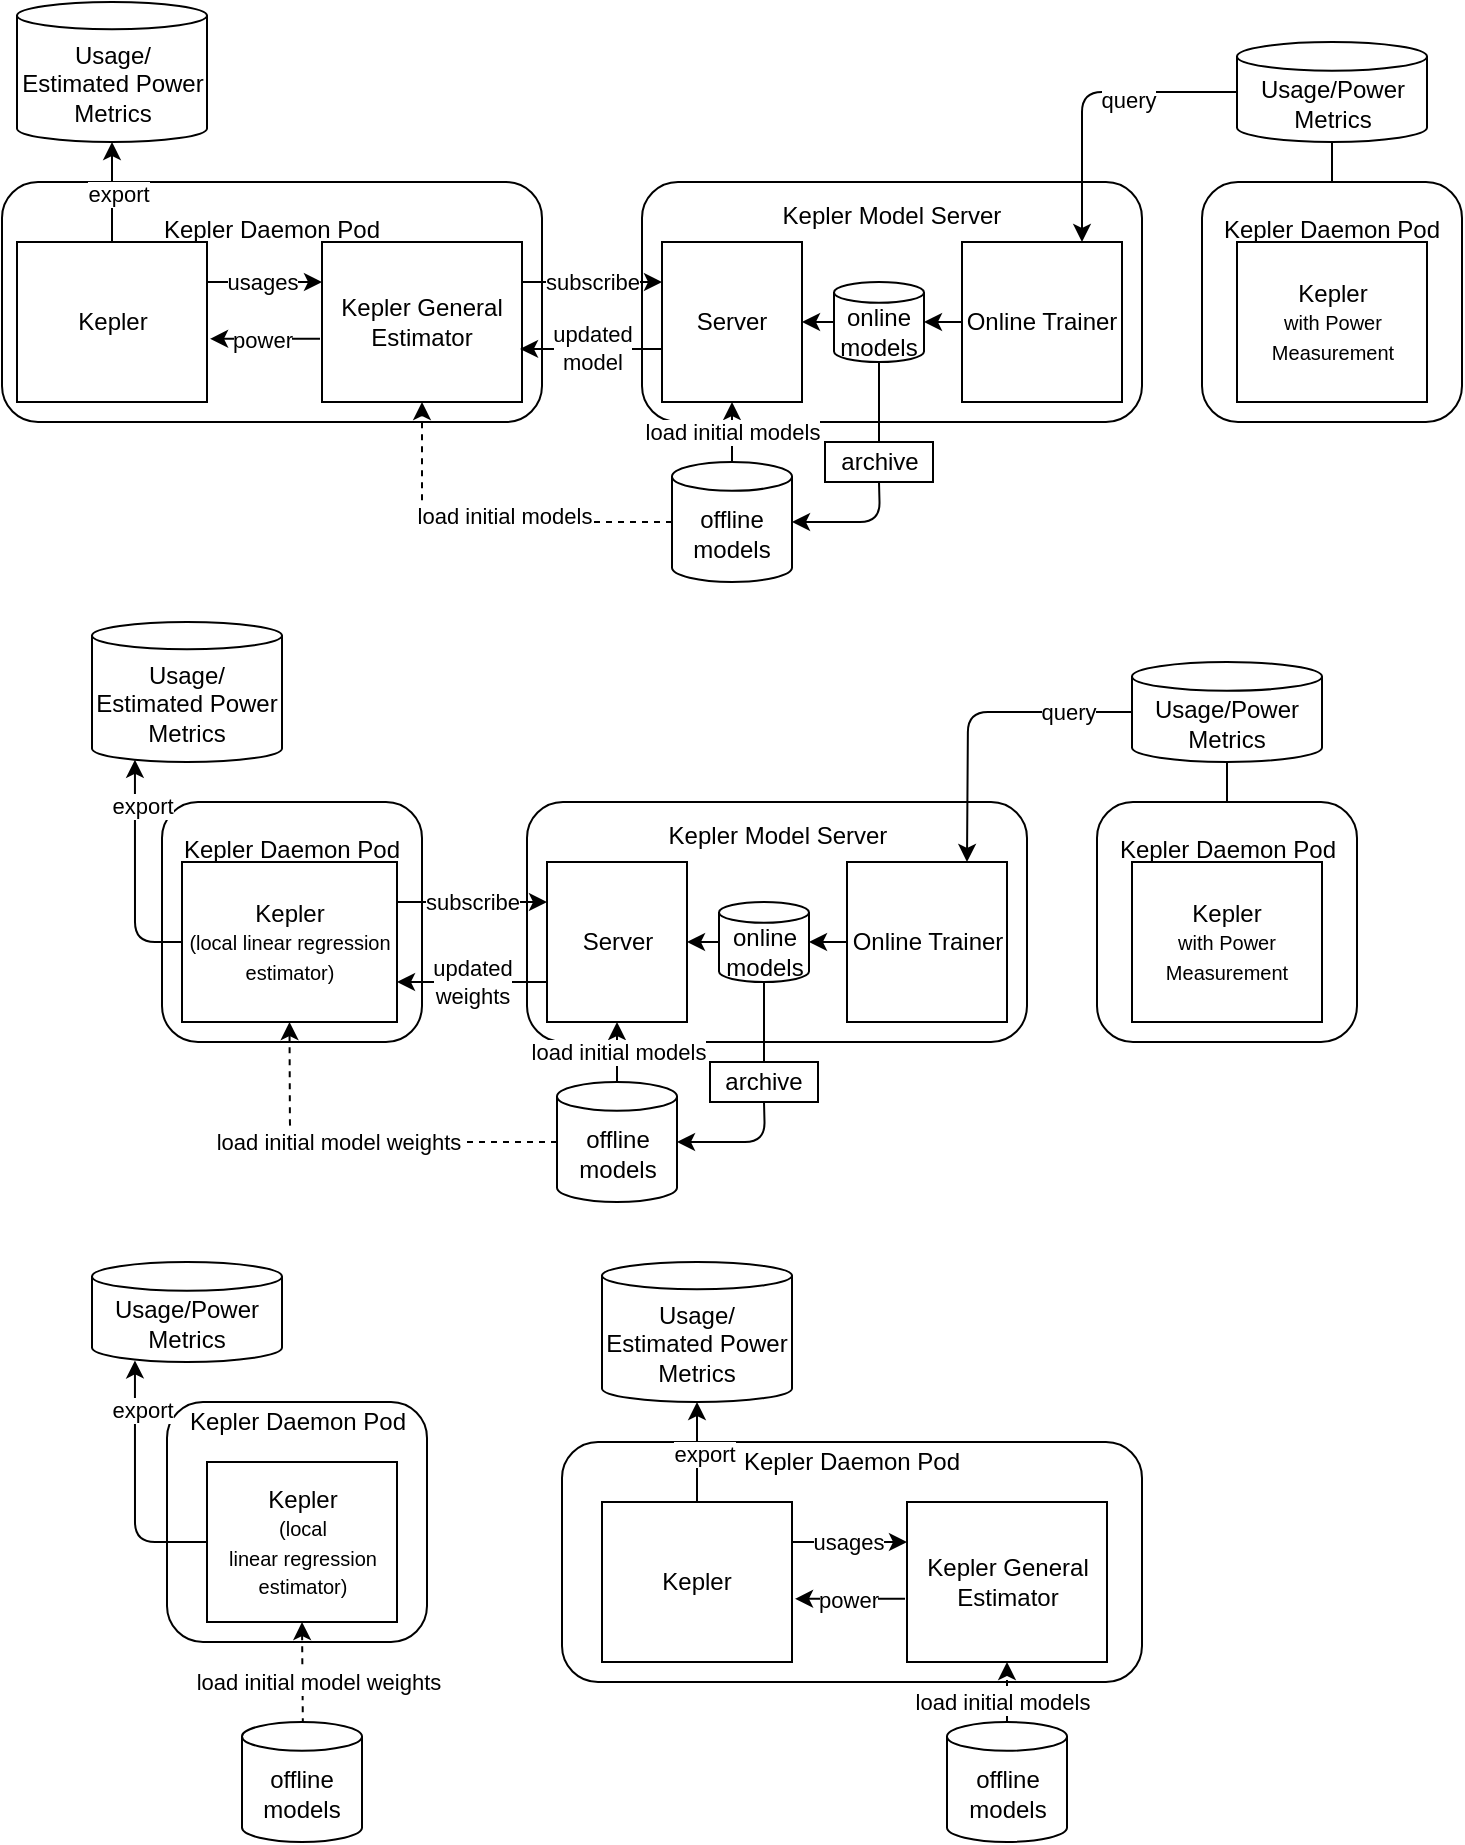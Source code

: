 <mxfile>
    <diagram id="2m4MUoa1miBkYlSpXScD" name="Page-1">
        <mxGraphModel dx="519" dy="698" grid="1" gridSize="10" guides="1" tooltips="1" connect="1" arrows="1" fold="1" page="1" pageScale="1" pageWidth="850" pageHeight="1100" math="0" shadow="0">
            <root>
                <mxCell id="0"/>
                <mxCell id="1" parent="0"/>
                <mxCell id="188" value="Kepler Daemon Pod&lt;br&gt;&lt;br&gt;&lt;br&gt;&lt;br&gt;&lt;br&gt;&lt;br&gt;&lt;br&gt;&lt;br&gt;" style="rounded=1;whiteSpace=wrap;html=1;" parent="1" vertex="1">
                    <mxGeometry x="390" y="730" width="290" height="120" as="geometry"/>
                </mxCell>
                <mxCell id="7" value="Kepler Model Server&lt;br&gt;&lt;br&gt;&lt;br&gt;&lt;br&gt;&lt;br&gt;&lt;br&gt;&lt;br&gt;" style="rounded=1;whiteSpace=wrap;html=1;" parent="1" vertex="1">
                    <mxGeometry x="430" y="100" width="250" height="120" as="geometry"/>
                </mxCell>
                <mxCell id="2" value="Kepler Daemon Pod&lt;br&gt;&lt;br&gt;&lt;br&gt;&lt;br&gt;&lt;br&gt;&lt;br&gt;" style="rounded=1;whiteSpace=wrap;html=1;" parent="1" vertex="1">
                    <mxGeometry x="110" y="100" width="270" height="120" as="geometry"/>
                </mxCell>
                <mxCell id="15" style="edgeStyle=none;html=1;exitX=0.5;exitY=1;exitDx=0;exitDy=0;startArrow=none;startFill=0;endArrow=classic;endFill=1;entryX=0.5;entryY=1;entryDx=0;entryDy=0;entryPerimeter=0;" parent="1" source="3" target="161" edge="1">
                    <mxGeometry relative="1" as="geometry"/>
                </mxCell>
                <mxCell id="48" value="export" style="edgeLabel;html=1;align=center;verticalAlign=middle;resizable=0;points=[];" parent="15" vertex="1" connectable="0">
                    <mxGeometry x="0.609" y="-3" relative="1" as="geometry">
                        <mxPoint as="offset"/>
                    </mxGeometry>
                </mxCell>
                <mxCell id="39" style="edgeStyle=none;html=1;exitX=1;exitY=0.25;exitDx=0;exitDy=0;entryX=0;entryY=0.25;entryDx=0;entryDy=0;startArrow=none;startFill=0;endArrow=classic;endFill=1;" parent="1" source="3" target="4" edge="1">
                    <mxGeometry relative="1" as="geometry"/>
                </mxCell>
                <mxCell id="41" value="usages" style="edgeLabel;html=1;align=center;verticalAlign=middle;resizable=0;points=[];" parent="39" vertex="1" connectable="0">
                    <mxGeometry x="0.131" y="2" relative="1" as="geometry">
                        <mxPoint x="-5" y="2" as="offset"/>
                    </mxGeometry>
                </mxCell>
                <mxCell id="3" value="Kepler" style="rounded=0;whiteSpace=wrap;html=1;" parent="1" vertex="1">
                    <mxGeometry x="117.5" y="130" width="95" height="80" as="geometry"/>
                </mxCell>
                <mxCell id="40" style="edgeStyle=none;html=1;exitX=-0.01;exitY=0.605;exitDx=0;exitDy=0;entryX=1.016;entryY=0.605;entryDx=0;entryDy=0;startArrow=none;startFill=0;endArrow=classic;endFill=1;exitPerimeter=0;entryPerimeter=0;" parent="1" source="4" target="3" edge="1">
                    <mxGeometry relative="1" as="geometry"/>
                </mxCell>
                <mxCell id="42" value="power" style="edgeLabel;html=1;align=center;verticalAlign=middle;resizable=0;points=[];" parent="40" vertex="1" connectable="0">
                    <mxGeometry x="-0.2" y="1" relative="1" as="geometry">
                        <mxPoint x="-7" y="-1" as="offset"/>
                    </mxGeometry>
                </mxCell>
                <mxCell id="43" value="subscribe" style="edgeStyle=none;html=1;exitX=1;exitY=0.25;exitDx=0;exitDy=0;entryX=0;entryY=0.25;entryDx=0;entryDy=0;startArrow=none;startFill=0;endArrow=classic;endFill=1;" parent="1" source="4" target="10" edge="1">
                    <mxGeometry relative="1" as="geometry"/>
                </mxCell>
                <mxCell id="4" value="Kepler General Estimator" style="rounded=0;whiteSpace=wrap;html=1;" parent="1" vertex="1">
                    <mxGeometry x="270" y="130" width="100" height="80" as="geometry"/>
                </mxCell>
                <mxCell id="17" style="edgeStyle=none;html=1;exitX=0;exitY=0.5;exitDx=0;exitDy=0;exitPerimeter=0;entryX=0.5;entryY=1;entryDx=0;entryDy=0;startArrow=none;startFill=0;endArrow=classic;endFill=1;dashed=1;" parent="1" source="9" target="4" edge="1">
                    <mxGeometry relative="1" as="geometry">
                        <Array as="points">
                            <mxPoint x="320" y="270"/>
                        </Array>
                    </mxGeometry>
                </mxCell>
                <mxCell id="49" value="load initial models" style="edgeLabel;html=1;align=center;verticalAlign=middle;resizable=0;points=[];" parent="17" vertex="1" connectable="0">
                    <mxGeometry x="-0.087" y="-3" relative="1" as="geometry">
                        <mxPoint as="offset"/>
                    </mxGeometry>
                </mxCell>
                <mxCell id="9" value="offline models" style="shape=cylinder3;whiteSpace=wrap;html=1;boundedLbl=1;backgroundOutline=1;size=7.2;" parent="1" vertex="1">
                    <mxGeometry x="445" y="240" width="60" height="60" as="geometry"/>
                </mxCell>
                <mxCell id="12" value="load initial models" style="edgeStyle=none;html=1;exitX=0.5;exitY=1;exitDx=0;exitDy=0;startArrow=classic;startFill=1;endArrow=none;endFill=0;" parent="1" source="10" target="9" edge="1">
                    <mxGeometry relative="1" as="geometry"/>
                </mxCell>
                <mxCell id="44" value="updated&lt;br&gt;model" style="edgeStyle=none;html=1;exitX=0;exitY=0.668;exitDx=0;exitDy=0;entryX=0.99;entryY=0.668;entryDx=0;entryDy=0;startArrow=none;startFill=0;endArrow=classic;endFill=1;entryPerimeter=0;exitPerimeter=0;" parent="1" source="10" target="4" edge="1">
                    <mxGeometry relative="1" as="geometry"/>
                </mxCell>
                <mxCell id="10" value="Server" style="rounded=0;whiteSpace=wrap;html=1;" parent="1" vertex="1">
                    <mxGeometry x="440" y="130" width="70" height="80" as="geometry"/>
                </mxCell>
                <mxCell id="75" style="edgeStyle=none;html=1;exitX=0;exitY=0.5;exitDx=0;exitDy=0;entryX=1;entryY=0.5;entryDx=0;entryDy=0;entryPerimeter=0;startArrow=none;startFill=0;endArrow=classic;endFill=1;" parent="1" source="11" target="74" edge="1">
                    <mxGeometry relative="1" as="geometry"/>
                </mxCell>
                <mxCell id="11" value="Online Trainer" style="rounded=0;whiteSpace=wrap;html=1;" parent="1" vertex="1">
                    <mxGeometry x="590" y="130" width="80" height="80" as="geometry"/>
                </mxCell>
                <mxCell id="16" style="edgeStyle=none;html=1;exitX=0;exitY=0.5;exitDx=0;exitDy=0;exitPerimeter=0;entryX=0.75;entryY=0;entryDx=0;entryDy=0;startArrow=none;startFill=0;endArrow=classic;endFill=1;" parent="1" source="165" target="11" edge="1">
                    <mxGeometry relative="1" as="geometry">
                        <mxPoint x="212.5" y="55" as="sourcePoint"/>
                        <Array as="points">
                            <mxPoint x="650" y="55"/>
                        </Array>
                    </mxGeometry>
                </mxCell>
                <mxCell id="47" value="query" style="edgeLabel;html=1;align=center;verticalAlign=middle;resizable=0;points=[];" parent="16" vertex="1" connectable="0">
                    <mxGeometry x="-0.281" y="4" relative="1" as="geometry">
                        <mxPoint as="offset"/>
                    </mxGeometry>
                </mxCell>
                <mxCell id="76" style="edgeStyle=none;html=1;exitX=0;exitY=0.5;exitDx=0;exitDy=0;exitPerimeter=0;startArrow=none;startFill=0;endArrow=classic;endFill=1;" parent="1" source="74" target="10" edge="1">
                    <mxGeometry relative="1" as="geometry"/>
                </mxCell>
                <mxCell id="103" style="edgeStyle=none;html=1;exitX=0.5;exitY=1;exitDx=0;exitDy=0;exitPerimeter=0;entryX=0.5;entryY=0;entryDx=0;entryDy=0;startArrow=none;startFill=0;endArrow=none;endFill=0;" parent="1" source="74" target="102" edge="1">
                    <mxGeometry relative="1" as="geometry"/>
                </mxCell>
                <mxCell id="74" value="online models" style="shape=cylinder3;whiteSpace=wrap;html=1;boundedLbl=1;backgroundOutline=1;size=5.2;" parent="1" vertex="1">
                    <mxGeometry x="526" y="150" width="45" height="40" as="geometry"/>
                </mxCell>
                <mxCell id="104" style="edgeStyle=none;html=1;exitX=0.5;exitY=1;exitDx=0;exitDy=0;entryX=1;entryY=0.5;entryDx=0;entryDy=0;entryPerimeter=0;startArrow=none;startFill=0;endArrow=classic;endFill=1;" parent="1" source="102" target="9" edge="1">
                    <mxGeometry relative="1" as="geometry">
                        <Array as="points">
                            <mxPoint x="549" y="270"/>
                        </Array>
                    </mxGeometry>
                </mxCell>
                <mxCell id="102" value="archive" style="rounded=0;whiteSpace=wrap;html=1;" parent="1" vertex="1">
                    <mxGeometry x="521.5" y="230" width="54" height="20" as="geometry"/>
                </mxCell>
                <mxCell id="105" value="Kepler Model Server&lt;br&gt;&lt;br&gt;&lt;br&gt;&lt;br&gt;&lt;br&gt;&lt;br&gt;&lt;br&gt;" style="rounded=1;whiteSpace=wrap;html=1;" parent="1" vertex="1">
                    <mxGeometry x="372.5" y="410" width="250" height="120" as="geometry"/>
                </mxCell>
                <mxCell id="106" value="Kepler Daemon Pod&lt;br&gt;&lt;br&gt;&lt;br&gt;&lt;br&gt;&lt;br&gt;&lt;br&gt;" style="rounded=1;whiteSpace=wrap;html=1;" parent="1" vertex="1">
                    <mxGeometry x="190" y="410" width="130" height="120" as="geometry"/>
                </mxCell>
                <mxCell id="107" style="edgeStyle=none;html=1;exitX=0;exitY=0.5;exitDx=0;exitDy=0;startArrow=none;startFill=0;endArrow=classic;endFill=1;entryX=0.226;entryY=0.984;entryDx=0;entryDy=0;entryPerimeter=0;" parent="1" source="111" target="126" edge="1">
                    <mxGeometry relative="1" as="geometry">
                        <Array as="points">
                            <mxPoint x="176.5" y="480"/>
                        </Array>
                    </mxGeometry>
                </mxCell>
                <mxCell id="108" value="export" style="edgeLabel;html=1;align=center;verticalAlign=middle;resizable=0;points=[];" parent="107" vertex="1" connectable="0">
                    <mxGeometry x="0.609" y="-3" relative="1" as="geometry">
                        <mxPoint as="offset"/>
                    </mxGeometry>
                </mxCell>
                <mxCell id="111" value="Kepler&lt;font style=&quot;font-size: 10px&quot;&gt;&lt;br&gt;&lt;font style=&quot;font-size: 10px&quot;&gt;(local linear regression estimator)&lt;/font&gt;&lt;/font&gt;" style="rounded=0;whiteSpace=wrap;html=1;" parent="1" vertex="1">
                    <mxGeometry x="200" y="440" width="107.5" height="80" as="geometry"/>
                </mxCell>
                <mxCell id="114" value="subscribe" style="edgeStyle=none;html=1;exitX=1;exitY=0.25;exitDx=0;exitDy=0;entryX=0;entryY=0.25;entryDx=0;entryDy=0;startArrow=none;startFill=0;endArrow=classic;endFill=1;" parent="1" source="111" target="121" edge="1">
                    <mxGeometry relative="1" as="geometry">
                        <mxPoint x="312.5" y="460" as="sourcePoint"/>
                    </mxGeometry>
                </mxCell>
                <mxCell id="116" style="edgeStyle=none;html=1;exitX=0;exitY=0.5;exitDx=0;exitDy=0;exitPerimeter=0;entryX=0.5;entryY=1;entryDx=0;entryDy=0;startArrow=none;startFill=0;endArrow=classic;endFill=1;dashed=1;" parent="1" source="118" target="111" edge="1">
                    <mxGeometry relative="1" as="geometry">
                        <Array as="points">
                            <mxPoint x="254" y="580"/>
                        </Array>
                    </mxGeometry>
                </mxCell>
                <mxCell id="117" value="load initial model weights" style="edgeLabel;html=1;align=center;verticalAlign=middle;resizable=0;points=[];" parent="116" vertex="1" connectable="0">
                    <mxGeometry x="-0.087" y="-3" relative="1" as="geometry">
                        <mxPoint x="-21" y="3" as="offset"/>
                    </mxGeometry>
                </mxCell>
                <mxCell id="118" value="offline models" style="shape=cylinder3;whiteSpace=wrap;html=1;boundedLbl=1;backgroundOutline=1;size=7.2;" parent="1" vertex="1">
                    <mxGeometry x="387.5" y="550" width="60" height="60" as="geometry"/>
                </mxCell>
                <mxCell id="119" value="load initial models" style="edgeStyle=none;html=1;exitX=0.5;exitY=1;exitDx=0;exitDy=0;startArrow=classic;startFill=1;endArrow=none;endFill=0;" parent="1" source="121" target="118" edge="1">
                    <mxGeometry relative="1" as="geometry"/>
                </mxCell>
                <mxCell id="120" value="updated&lt;br&gt;weights" style="edgeStyle=none;html=1;exitX=0;exitY=0.75;exitDx=0;exitDy=0;startArrow=none;startFill=0;endArrow=classic;endFill=1;entryX=1;entryY=0.75;entryDx=0;entryDy=0;" parent="1" source="121" target="111" edge="1">
                    <mxGeometry relative="1" as="geometry">
                        <mxPoint x="312.5" y="500" as="targetPoint"/>
                    </mxGeometry>
                </mxCell>
                <mxCell id="121" value="Server" style="rounded=0;whiteSpace=wrap;html=1;" parent="1" vertex="1">
                    <mxGeometry x="382.5" y="440" width="70" height="80" as="geometry"/>
                </mxCell>
                <mxCell id="122" style="edgeStyle=none;html=1;exitX=0;exitY=0.5;exitDx=0;exitDy=0;entryX=1;entryY=0.5;entryDx=0;entryDy=0;entryPerimeter=0;startArrow=none;startFill=0;endArrow=classic;endFill=1;" parent="1" source="123" target="129" edge="1">
                    <mxGeometry relative="1" as="geometry"/>
                </mxCell>
                <mxCell id="123" value="Online Trainer" style="rounded=0;whiteSpace=wrap;html=1;" parent="1" vertex="1">
                    <mxGeometry x="532.5" y="440" width="80" height="80" as="geometry"/>
                </mxCell>
                <mxCell id="124" style="edgeStyle=none;html=1;exitX=0;exitY=0.5;exitDx=0;exitDy=0;exitPerimeter=0;entryX=0.75;entryY=0;entryDx=0;entryDy=0;startArrow=none;startFill=0;endArrow=classic;endFill=1;" parent="1" source="159" target="123" edge="1">
                    <mxGeometry relative="1" as="geometry">
                        <Array as="points">
                            <mxPoint x="593" y="365"/>
                        </Array>
                    </mxGeometry>
                </mxCell>
                <mxCell id="125" value="query" style="edgeLabel;html=1;align=center;verticalAlign=middle;resizable=0;points=[];" parent="124" vertex="1" connectable="0">
                    <mxGeometry x="-0.281" y="4" relative="1" as="geometry">
                        <mxPoint x="24" y="-4" as="offset"/>
                    </mxGeometry>
                </mxCell>
                <mxCell id="126" value="Usage/&lt;br&gt;Estimated Power&lt;br&gt;Metrics" style="shape=cylinder3;whiteSpace=wrap;html=1;boundedLbl=1;backgroundOutline=1;size=6.8;" parent="1" vertex="1">
                    <mxGeometry x="155" y="320" width="95" height="70" as="geometry"/>
                </mxCell>
                <mxCell id="127" style="edgeStyle=none;html=1;exitX=0;exitY=0.5;exitDx=0;exitDy=0;exitPerimeter=0;startArrow=none;startFill=0;endArrow=classic;endFill=1;" parent="1" source="129" target="121" edge="1">
                    <mxGeometry relative="1" as="geometry"/>
                </mxCell>
                <mxCell id="128" style="edgeStyle=none;html=1;exitX=0.5;exitY=1;exitDx=0;exitDy=0;exitPerimeter=0;entryX=0.5;entryY=0;entryDx=0;entryDy=0;startArrow=none;startFill=0;endArrow=none;endFill=0;" parent="1" source="129" target="131" edge="1">
                    <mxGeometry relative="1" as="geometry"/>
                </mxCell>
                <mxCell id="129" value="online models" style="shape=cylinder3;whiteSpace=wrap;html=1;boundedLbl=1;backgroundOutline=1;size=5.2;" parent="1" vertex="1">
                    <mxGeometry x="468.5" y="460" width="45" height="40" as="geometry"/>
                </mxCell>
                <mxCell id="130" style="edgeStyle=none;html=1;exitX=0.5;exitY=1;exitDx=0;exitDy=0;entryX=1;entryY=0.5;entryDx=0;entryDy=0;entryPerimeter=0;startArrow=none;startFill=0;endArrow=classic;endFill=1;" parent="1" source="131" target="118" edge="1">
                    <mxGeometry relative="1" as="geometry">
                        <Array as="points">
                            <mxPoint x="491.5" y="580"/>
                        </Array>
                    </mxGeometry>
                </mxCell>
                <mxCell id="131" value="archive" style="rounded=0;whiteSpace=wrap;html=1;" parent="1" vertex="1">
                    <mxGeometry x="464" y="540" width="54" height="20" as="geometry"/>
                </mxCell>
                <mxCell id="134" value="Kepler Daemon Pod&lt;br&gt;&lt;br&gt;&lt;br&gt;&lt;br&gt;&lt;br&gt;&lt;br&gt;&lt;br&gt;&lt;br&gt;" style="rounded=1;whiteSpace=wrap;html=1;" parent="1" vertex="1">
                    <mxGeometry x="192.5" y="710" width="130" height="120" as="geometry"/>
                </mxCell>
                <mxCell id="135" style="edgeStyle=none;html=1;exitX=0;exitY=0.5;exitDx=0;exitDy=0;startArrow=none;startFill=0;endArrow=classic;endFill=1;entryX=0.226;entryY=0.984;entryDx=0;entryDy=0;entryPerimeter=0;" parent="1" source="137" target="149" edge="1">
                    <mxGeometry relative="1" as="geometry">
                        <Array as="points">
                            <mxPoint x="176.5" y="780"/>
                        </Array>
                    </mxGeometry>
                </mxCell>
                <mxCell id="136" value="export" style="edgeLabel;html=1;align=center;verticalAlign=middle;resizable=0;points=[];" parent="135" vertex="1" connectable="0">
                    <mxGeometry x="0.609" y="-3" relative="1" as="geometry">
                        <mxPoint as="offset"/>
                    </mxGeometry>
                </mxCell>
                <mxCell id="137" value="Kepler&lt;font style=&quot;font-size: 10px&quot;&gt;&lt;br&gt;(local &lt;br&gt;linear regression estimator)&lt;/font&gt;" style="rounded=0;whiteSpace=wrap;html=1;" parent="1" vertex="1">
                    <mxGeometry x="212.5" y="740" width="95" height="80" as="geometry"/>
                </mxCell>
                <mxCell id="139" style="edgeStyle=none;html=1;exitX=0.5;exitY=0;exitDx=0;exitDy=0;exitPerimeter=0;entryX=0.5;entryY=1;entryDx=0;entryDy=0;startArrow=none;startFill=0;endArrow=classic;endFill=1;dashed=1;" parent="1" source="141" target="137" edge="1">
                    <mxGeometry relative="1" as="geometry">
                        <Array as="points">
                            <mxPoint x="260.5" y="880"/>
                        </Array>
                    </mxGeometry>
                </mxCell>
                <mxCell id="140" value="load initial model weights" style="edgeLabel;html=1;align=center;verticalAlign=middle;resizable=0;points=[];" parent="139" vertex="1" connectable="0">
                    <mxGeometry x="-0.087" y="-3" relative="1" as="geometry">
                        <mxPoint x="4" y="-8" as="offset"/>
                    </mxGeometry>
                </mxCell>
                <mxCell id="141" value="offline models" style="shape=cylinder3;whiteSpace=wrap;html=1;boundedLbl=1;backgroundOutline=1;size=7.2;" parent="1" vertex="1">
                    <mxGeometry x="230" y="870" width="60" height="60" as="geometry"/>
                </mxCell>
                <mxCell id="149" value="Usage/Power&lt;br&gt;Metrics" style="shape=cylinder3;whiteSpace=wrap;html=1;boundedLbl=1;backgroundOutline=1;size=7.2;" parent="1" vertex="1">
                    <mxGeometry x="155" y="640" width="95" height="50" as="geometry"/>
                </mxCell>
                <mxCell id="160" style="edgeStyle=none;html=1;exitX=0.5;exitY=0;exitDx=0;exitDy=0;entryX=0.5;entryY=1;entryDx=0;entryDy=0;entryPerimeter=0;fontSize=10;startArrow=none;startFill=0;endArrow=none;endFill=0;" parent="1" source="157" target="159" edge="1">
                    <mxGeometry relative="1" as="geometry"/>
                </mxCell>
                <mxCell id="157" value="Kepler Daemon Pod&lt;br&gt;&lt;br&gt;&lt;br&gt;&lt;br&gt;&lt;br&gt;&lt;br&gt;" style="rounded=1;whiteSpace=wrap;html=1;" parent="1" vertex="1">
                    <mxGeometry x="657.5" y="410" width="130" height="120" as="geometry"/>
                </mxCell>
                <mxCell id="158" value="Kepler&lt;font style=&quot;font-size: 10px&quot;&gt;&lt;br&gt;&lt;font style=&quot;font-size: 10px&quot;&gt;with Power Measurement&lt;/font&gt;&lt;/font&gt;" style="rounded=0;whiteSpace=wrap;html=1;" parent="1" vertex="1">
                    <mxGeometry x="675" y="440" width="95" height="80" as="geometry"/>
                </mxCell>
                <mxCell id="159" value="Usage/Power&lt;br&gt;Metrics" style="shape=cylinder3;whiteSpace=wrap;html=1;boundedLbl=1;backgroundOutline=1;size=7.2;" parent="1" vertex="1">
                    <mxGeometry x="675" y="340" width="95" height="50" as="geometry"/>
                </mxCell>
                <mxCell id="161" value="Usage/&lt;br&gt;Estimated Power&lt;br&gt;Metrics" style="shape=cylinder3;whiteSpace=wrap;html=1;boundedLbl=1;backgroundOutline=1;size=6.8;" parent="1" vertex="1">
                    <mxGeometry x="117.5" y="10" width="95" height="70" as="geometry"/>
                </mxCell>
                <mxCell id="162" style="edgeStyle=none;html=1;exitX=0.5;exitY=0;exitDx=0;exitDy=0;entryX=0.5;entryY=1;entryDx=0;entryDy=0;entryPerimeter=0;fontSize=10;startArrow=none;startFill=0;endArrow=none;endFill=0;" parent="1" source="163" target="165" edge="1">
                    <mxGeometry relative="1" as="geometry"/>
                </mxCell>
                <mxCell id="163" value="Kepler Daemon Pod&lt;br&gt;&lt;br&gt;&lt;br&gt;&lt;br&gt;&lt;br&gt;&lt;br&gt;" style="rounded=1;whiteSpace=wrap;html=1;" parent="1" vertex="1">
                    <mxGeometry x="710" y="100" width="130" height="120" as="geometry"/>
                </mxCell>
                <mxCell id="164" value="Kepler&lt;font style=&quot;font-size: 10px&quot;&gt;&lt;br&gt;&lt;font style=&quot;font-size: 10px&quot;&gt;with Power Measurement&lt;/font&gt;&lt;/font&gt;" style="rounded=0;whiteSpace=wrap;html=1;" parent="1" vertex="1">
                    <mxGeometry x="727.5" y="130" width="95" height="80" as="geometry"/>
                </mxCell>
                <mxCell id="165" value="Usage/Power&lt;br&gt;Metrics" style="shape=cylinder3;whiteSpace=wrap;html=1;boundedLbl=1;backgroundOutline=1;size=7.2;" parent="1" vertex="1">
                    <mxGeometry x="727.5" y="30" width="95" height="50" as="geometry"/>
                </mxCell>
                <mxCell id="174" style="edgeStyle=none;html=1;exitX=0.5;exitY=1;exitDx=0;exitDy=0;startArrow=none;startFill=0;endArrow=classic;endFill=1;entryX=0.5;entryY=1;entryDx=0;entryDy=0;entryPerimeter=0;" parent="1" source="178" target="184" edge="1">
                    <mxGeometry relative="1" as="geometry"/>
                </mxCell>
                <mxCell id="175" value="export" style="edgeLabel;html=1;align=center;verticalAlign=middle;resizable=0;points=[];" parent="174" vertex="1" connectable="0">
                    <mxGeometry x="0.609" y="-3" relative="1" as="geometry">
                        <mxPoint as="offset"/>
                    </mxGeometry>
                </mxCell>
                <mxCell id="176" style="edgeStyle=none;html=1;exitX=1;exitY=0.25;exitDx=0;exitDy=0;entryX=0;entryY=0.25;entryDx=0;entryDy=0;startArrow=none;startFill=0;endArrow=classic;endFill=1;" parent="1" source="178" target="181" edge="1">
                    <mxGeometry relative="1" as="geometry"/>
                </mxCell>
                <mxCell id="177" value="usages" style="edgeLabel;html=1;align=center;verticalAlign=middle;resizable=0;points=[];" parent="176" vertex="1" connectable="0">
                    <mxGeometry x="0.131" y="2" relative="1" as="geometry">
                        <mxPoint x="-5" y="2" as="offset"/>
                    </mxGeometry>
                </mxCell>
                <mxCell id="178" value="Kepler" style="rounded=0;whiteSpace=wrap;html=1;" parent="1" vertex="1">
                    <mxGeometry x="410" y="760" width="95" height="80" as="geometry"/>
                </mxCell>
                <mxCell id="179" style="edgeStyle=none;html=1;exitX=-0.01;exitY=0.605;exitDx=0;exitDy=0;entryX=1.016;entryY=0.605;entryDx=0;entryDy=0;startArrow=none;startFill=0;endArrow=classic;endFill=1;exitPerimeter=0;entryPerimeter=0;" parent="1" source="181" target="178" edge="1">
                    <mxGeometry relative="1" as="geometry"/>
                </mxCell>
                <mxCell id="180" value="power" style="edgeLabel;html=1;align=center;verticalAlign=middle;resizable=0;points=[];" parent="179" vertex="1" connectable="0">
                    <mxGeometry x="-0.2" y="1" relative="1" as="geometry">
                        <mxPoint x="-7" y="-1" as="offset"/>
                    </mxGeometry>
                </mxCell>
                <mxCell id="181" value="Kepler General Estimator" style="rounded=0;whiteSpace=wrap;html=1;" parent="1" vertex="1">
                    <mxGeometry x="562.5" y="760" width="100" height="80" as="geometry"/>
                </mxCell>
                <mxCell id="185" style="edgeStyle=none;html=1;exitX=0.5;exitY=0;exitDx=0;exitDy=0;exitPerimeter=0;entryX=0.5;entryY=1;entryDx=0;entryDy=0;fontSize=10;startArrow=none;startFill=0;endArrow=classic;endFill=1;dashed=1;" parent="1" source="183" target="181" edge="1">
                    <mxGeometry relative="1" as="geometry"/>
                </mxCell>
                <mxCell id="186" value="&lt;span style=&quot;color: rgba(0 , 0 , 0 , 0) ; font-family: monospace ; font-size: 0px ; background-color: rgb(248 , 249 , 250)&quot;&gt;%3CmxGraphModel%3E%3Croot%3E%3CmxCell%20id%3D%220%22%2F%3E%3CmxCell%20id%3D%221%22%20parent%3D%220%22%2F%3E%3CmxCell%20id%3D%222%22%20value%3D%22load%20initial%20models%22%20style%3D%22edgeLabel%3Bhtml%3D1%3Balign%3Dcenter%3BverticalAlign%3Dmiddle%3Bresizable%3D0%3Bpoints%3D%5B%5D%3B%22%20vertex%3D%221%22%20connectable%3D%220%22%20parent%3D%221%22%3E%3CmxGeometry%20x%3D%22653.5%22%20y%3D%22897%22%20as%3D%22geometry%22%2F%3E%3C%2FmxCell%3E%3C%2Froot%3E%3C%2FmxGraphModel%3E&lt;/span&gt;&lt;span style=&quot;color: rgba(0 , 0 , 0 , 0) ; font-family: monospace ; font-size: 0px ; background-color: rgb(248 , 249 , 250)&quot;&gt;%3CmxGraphModel%3E%3Croot%3E%3CmxCell%20id%3D%220%22%2F%3E%3CmxCell%20id%3D%221%22%20parent%3D%220%22%2F%3E%3CmxCell%20id%3D%222%22%20value%3D%22load%20initial%20models%22%20style%3D%22edgeLabel%3Bhtml%3D1%3Balign%3Dcenter%3BverticalAlign%3Dmiddle%3Bresizable%3D0%3Bpoints%3D%5B%5D%3B%22%20vertex%3D%221%22%20connectable%3D%220%22%20parent%3D%221%22%3E%3CmxGeometry%20x%3D%22653.5%22%20y%3D%22897%22%20as%3D%22geometry%22%2F%3E%3C%2FmxCell%3E%3C%2Froot%3E%3C%2FmxGraphModel%3E&lt;/span&gt;" style="edgeLabel;html=1;align=center;verticalAlign=middle;resizable=0;points=[];fontSize=10;" parent="185" vertex="1" connectable="0">
                    <mxGeometry x="0.459" y="1" relative="1" as="geometry">
                        <mxPoint as="offset"/>
                    </mxGeometry>
                </mxCell>
                <mxCell id="187" value="&lt;span style=&quot;font-size: 11px&quot;&gt;load initial models&lt;/span&gt;" style="edgeLabel;html=1;align=center;verticalAlign=middle;resizable=0;points=[];fontSize=10;" parent="185" vertex="1" connectable="0">
                    <mxGeometry x="0.298" y="3" relative="1" as="geometry">
                        <mxPoint y="9" as="offset"/>
                    </mxGeometry>
                </mxCell>
                <mxCell id="183" value="offline models" style="shape=cylinder3;whiteSpace=wrap;html=1;boundedLbl=1;backgroundOutline=1;size=7.2;" parent="1" vertex="1">
                    <mxGeometry x="582.5" y="870" width="60" height="60" as="geometry"/>
                </mxCell>
                <mxCell id="184" value="Usage/&lt;br&gt;Estimated Power&lt;br&gt;Metrics" style="shape=cylinder3;whiteSpace=wrap;html=1;boundedLbl=1;backgroundOutline=1;size=6.8;" parent="1" vertex="1">
                    <mxGeometry x="410" y="640" width="95" height="70" as="geometry"/>
                </mxCell>
            </root>
        </mxGraphModel>
    </diagram>
</mxfile>